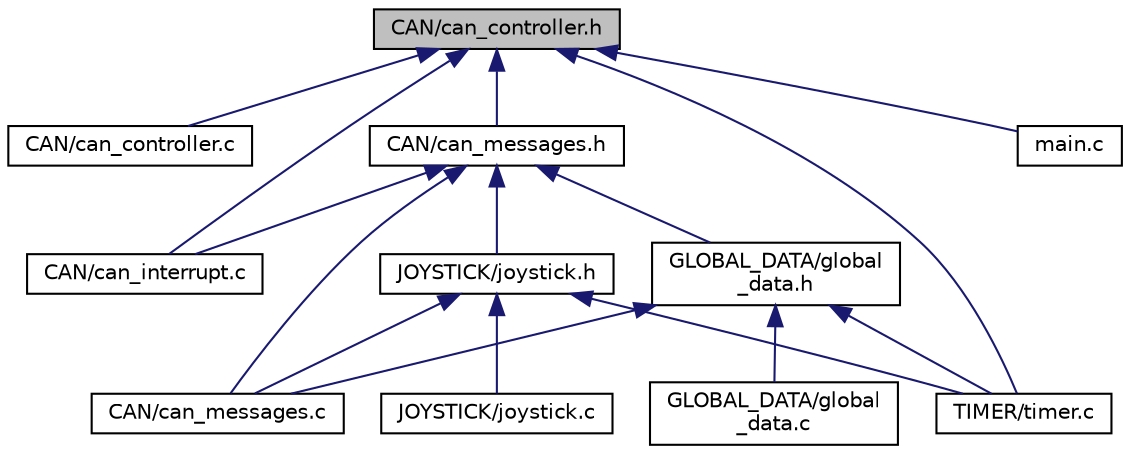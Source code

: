 digraph "CAN/can_controller.h"
{
 // LATEX_PDF_SIZE
  edge [fontname="Helvetica",fontsize="10",labelfontname="Helvetica",labelfontsize="10"];
  node [fontname="Helvetica",fontsize="10",shape=record];
  Node1 [label="CAN/can_controller.h",height=0.2,width=0.4,color="black", fillcolor="grey75", style="filled", fontcolor="black",tooltip="Init, send and receive can frames for ATSAM3X8E."];
  Node1 -> Node2 [dir="back",color="midnightblue",fontsize="10",style="solid",fontname="Helvetica"];
  Node2 [label="CAN/can_controller.c",height=0.2,width=0.4,color="black", fillcolor="white", style="filled",URL="$can__controller_8c_source.html",tooltip=" "];
  Node1 -> Node3 [dir="back",color="midnightblue",fontsize="10",style="solid",fontname="Helvetica"];
  Node3 [label="CAN/can_messages.h",height=0.2,width=0.4,color="black", fillcolor="white", style="filled",URL="$can__messages_8h.html",tooltip="The ids and content of the can frames."];
  Node3 -> Node4 [dir="back",color="midnightblue",fontsize="10",style="solid",fontname="Helvetica"];
  Node4 [label="CAN/can_interrupt.c",height=0.2,width=0.4,color="black", fillcolor="white", style="filled",URL="$can__interrupt_8c_source.html",tooltip=" "];
  Node3 -> Node5 [dir="back",color="midnightblue",fontsize="10",style="solid",fontname="Helvetica"];
  Node5 [label="CAN/can_messages.c",height=0.2,width=0.4,color="black", fillcolor="white", style="filled",URL="$can__messages_8c_source.html",tooltip=" "];
  Node3 -> Node6 [dir="back",color="midnightblue",fontsize="10",style="solid",fontname="Helvetica"];
  Node6 [label="GLOBAL_DATA/global\l_data.h",height=0.2,width=0.4,color="black", fillcolor="white", style="filled",URL="$global__data_8h.html",tooltip="Functions for copying data into a global place. This can be done to pass data between pointers."];
  Node6 -> Node5 [dir="back",color="midnightblue",fontsize="10",style="solid",fontname="Helvetica"];
  Node6 -> Node7 [dir="back",color="midnightblue",fontsize="10",style="solid",fontname="Helvetica"];
  Node7 [label="GLOBAL_DATA/global\l_data.c",height=0.2,width=0.4,color="black", fillcolor="white", style="filled",URL="$global__data_8c_source.html",tooltip=" "];
  Node6 -> Node8 [dir="back",color="midnightblue",fontsize="10",style="solid",fontname="Helvetica"];
  Node8 [label="TIMER/timer.c",height=0.2,width=0.4,color="black", fillcolor="white", style="filled",URL="$timer_8c_source.html",tooltip=" "];
  Node3 -> Node9 [dir="back",color="midnightblue",fontsize="10",style="solid",fontname="Helvetica"];
  Node9 [label="JOYSTICK/joystick.h",height=0.2,width=0.4,color="black", fillcolor="white", style="filled",URL="$joystick_8h.html",tooltip="Driver for actions based on the joystick values over CAN from Node 1."];
  Node9 -> Node5 [dir="back",color="midnightblue",fontsize="10",style="solid",fontname="Helvetica"];
  Node9 -> Node10 [dir="back",color="midnightblue",fontsize="10",style="solid",fontname="Helvetica"];
  Node10 [label="JOYSTICK/joystick.c",height=0.2,width=0.4,color="black", fillcolor="white", style="filled",URL="$joystick_8c_source.html",tooltip=" "];
  Node9 -> Node8 [dir="back",color="midnightblue",fontsize="10",style="solid",fontname="Helvetica"];
  Node1 -> Node4 [dir="back",color="midnightblue",fontsize="10",style="solid",fontname="Helvetica"];
  Node1 -> Node11 [dir="back",color="midnightblue",fontsize="10",style="solid",fontname="Helvetica"];
  Node11 [label="main.c",height=0.2,width=0.4,color="black", fillcolor="white", style="filled",URL="$main_8c.html",tooltip="The main application of the ATSAME3X8E for this project."];
  Node1 -> Node8 [dir="back",color="midnightblue",fontsize="10",style="solid",fontname="Helvetica"];
}

